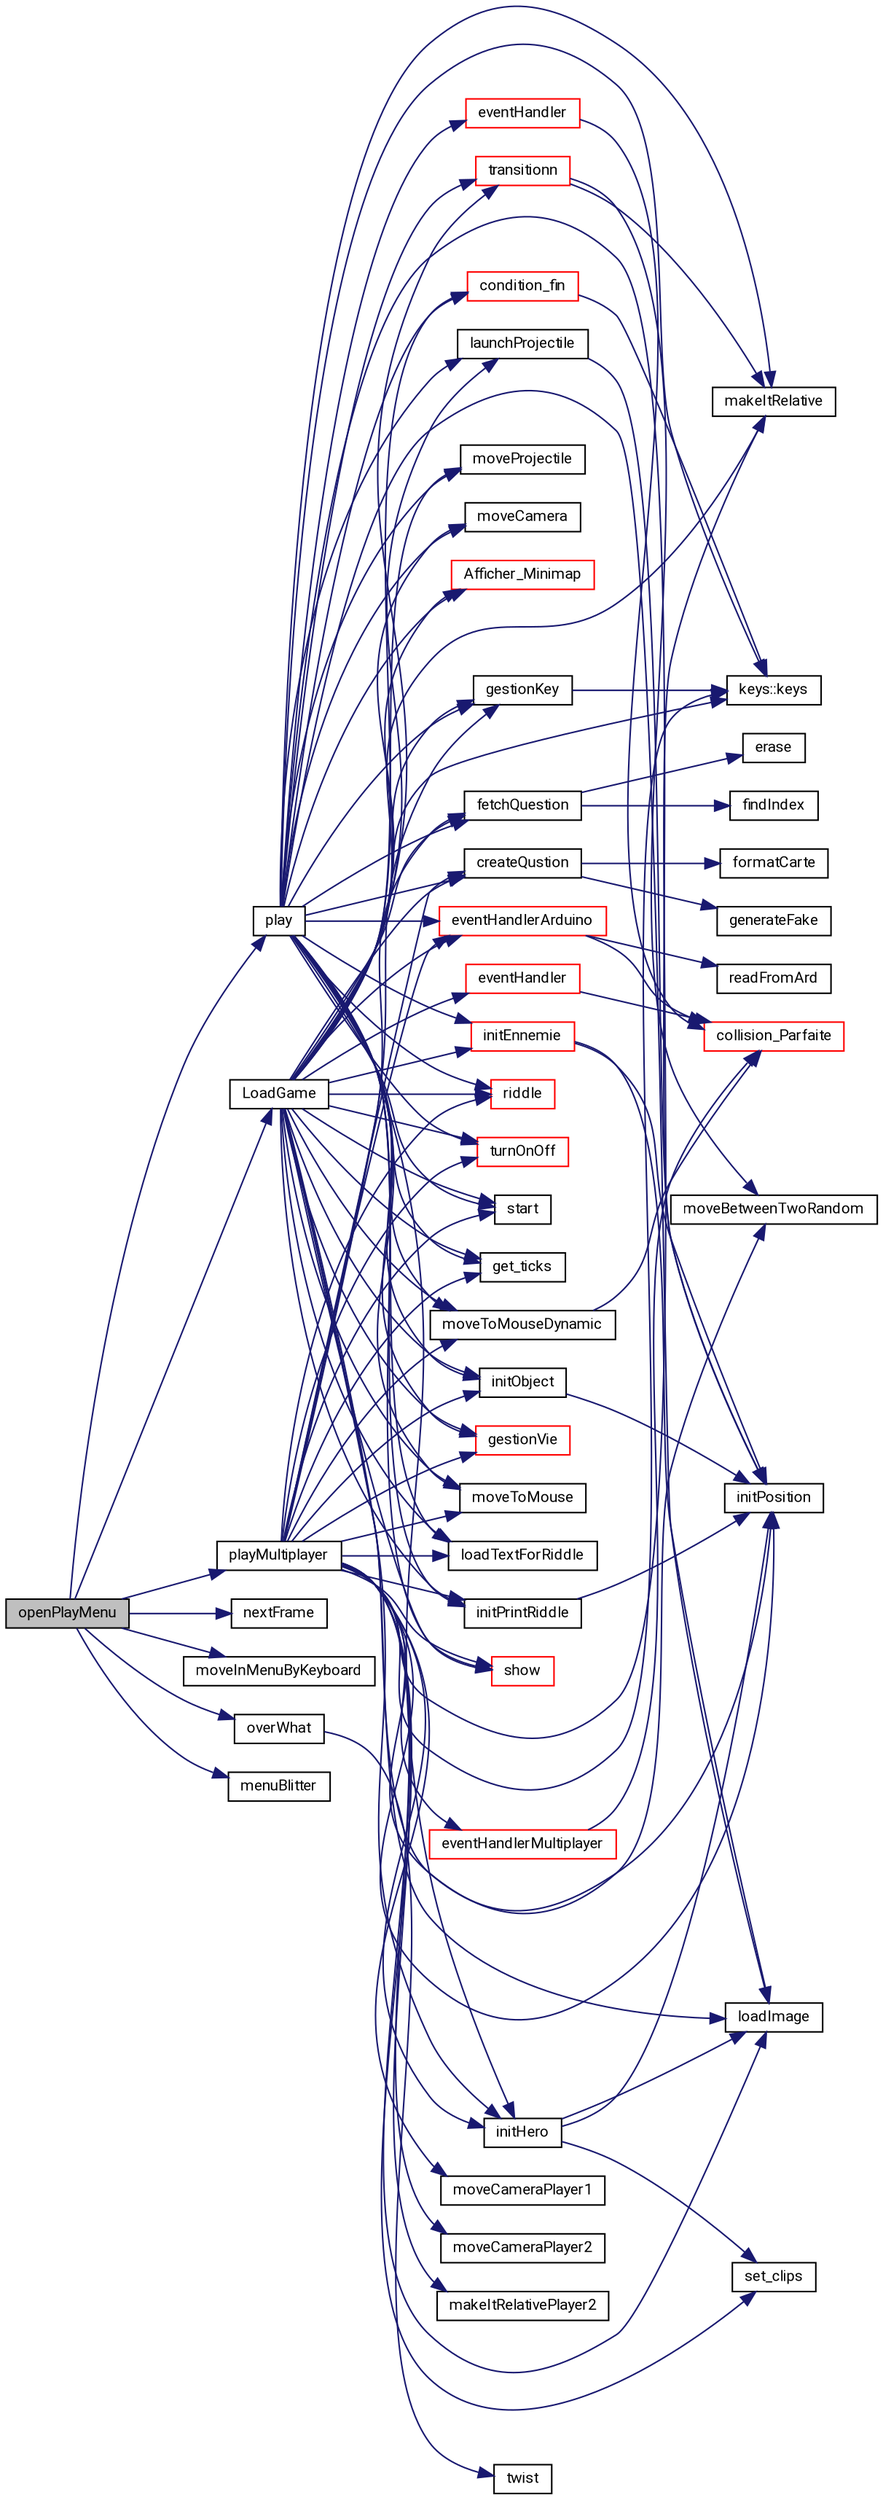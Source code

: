 digraph "openPlayMenu"
{
 // LATEX_PDF_SIZE
  edge [fontname="Roboto",fontsize="10",labelfontname="Roboto",labelfontsize="10"];
  node [fontname="Roboto",fontsize="10",shape=record];
  rankdir="LR";
  Node80 [label="openPlayMenu",height=0.2,width=0.4,color="black", fillcolor="grey75", style="filled", fontcolor="black",tooltip=" "];
  Node80 -> Node81 [color="midnightblue",fontsize="10",style="solid",fontname="Roboto"];
  Node81 [label="playMultiplayer",height=0.2,width=0.4,color="black", fillcolor="white", style="filled",URL="$SDL__multiplayer_8c.html#acdec1d407d5934d4ccff3806f46ba79a",tooltip=" "];
  Node81 -> Node82 [color="midnightblue",fontsize="10",style="solid",fontname="Roboto"];
  Node82 [label="initPosition",height=0.2,width=0.4,color="black", fillcolor="white", style="filled",URL="$SDL__Init_8c.html#aacba2767ef1793cfcf9d9cfba91a62e7",tooltip=" "];
  Node81 -> Node83 [color="midnightblue",fontsize="10",style="solid",fontname="Roboto"];
  Node83 [label="keys::keys",height=0.2,width=0.4,color="black", fillcolor="white", style="filled",URL="$structkeys.html#a7559bc5bb2d0727a0be1ce90578d1052",tooltip=" "];
  Node81 -> Node84 [color="midnightblue",fontsize="10",style="solid",fontname="Roboto"];
  Node84 [label="set_clips",height=0.2,width=0.4,color="black", fillcolor="white", style="filled",URL="$SDL__animation_8c.html#a77f54ee083e4f28c4176cf9602603964",tooltip=" "];
  Node81 -> Node85 [color="midnightblue",fontsize="10",style="solid",fontname="Roboto"];
  Node85 [label="initHero",height=0.2,width=0.4,color="black", fillcolor="white", style="filled",URL="$SDL__Init_8c.html#a537870b91a0bcb420da19fa92a506311",tooltip=" "];
  Node85 -> Node86 [color="midnightblue",fontsize="10",style="solid",fontname="Roboto"];
  Node86 [label="loadImage",height=0.2,width=0.4,color="black", fillcolor="white", style="filled",URL="$SDL__Init_8c.html#a2ab4a75877abd9b57b1867af16899f30",tooltip=" "];
  Node85 -> Node84 [color="midnightblue",fontsize="10",style="solid",fontname="Roboto"];
  Node85 -> Node82 [color="midnightblue",fontsize="10",style="solid",fontname="Roboto"];
  Node81 -> Node87 [color="midnightblue",fontsize="10",style="solid",fontname="Roboto"];
  Node87 [label="initObject",height=0.2,width=0.4,color="black", fillcolor="white", style="filled",URL="$SDL__Init_8c.html#a8a5afe773164b262326832d98dc6104c",tooltip=" "];
  Node87 -> Node82 [color="midnightblue",fontsize="10",style="solid",fontname="Roboto"];
  Node81 -> Node88 [color="midnightblue",fontsize="10",style="solid",fontname="Roboto"];
  Node88 [label="fetchQuestion",height=0.2,width=0.4,color="black", fillcolor="white", style="filled",URL="$SDL__enigme_8c.html#a39c76700dff530c844926f769b9e5e2f",tooltip=" "];
  Node88 -> Node89 [color="midnightblue",fontsize="10",style="solid",fontname="Roboto"];
  Node89 [label="findIndex",height=0.2,width=0.4,color="black", fillcolor="white", style="filled",URL="$SDL__enigme_8c.html#a4143c32173f2ea6e72c73342b2fbd75f",tooltip=" "];
  Node88 -> Node90 [color="midnightblue",fontsize="10",style="solid",fontname="Roboto"];
  Node90 [label="erase",height=0.2,width=0.4,color="black", fillcolor="white", style="filled",URL="$SDL__enigme_8c.html#a2e157e71610302b772cc5231a54866dd",tooltip=" "];
  Node81 -> Node91 [color="midnightblue",fontsize="10",style="solid",fontname="Roboto"];
  Node91 [label="loadTextForRiddle",height=0.2,width=0.4,color="black", fillcolor="white", style="filled",URL="$SDL__Init_8c.html#a6b45aea4a0ac66457461752d48769da0",tooltip=" "];
  Node81 -> Node86 [color="midnightblue",fontsize="10",style="solid",fontname="Roboto"];
  Node81 -> Node92 [color="midnightblue",fontsize="10",style="solid",fontname="Roboto"];
  Node92 [label="initPrintRiddle",height=0.2,width=0.4,color="black", fillcolor="white", style="filled",URL="$SDL__Init_8c.html#a24db4a5a8e8fd689b3c7e195c8895548",tooltip=" "];
  Node92 -> Node82 [color="midnightblue",fontsize="10",style="solid",fontname="Roboto"];
  Node81 -> Node93 [color="midnightblue",fontsize="10",style="solid",fontname="Roboto"];
  Node93 [label="createQustion",height=0.2,width=0.4,color="black", fillcolor="white", style="filled",URL="$SDL__enigme_8c.html#a366df1c03f8c6ca9f110a8d71af474c8",tooltip=" "];
  Node93 -> Node94 [color="midnightblue",fontsize="10",style="solid",fontname="Roboto"];
  Node94 [label="generateFake",height=0.2,width=0.4,color="black", fillcolor="white", style="filled",URL="$SDL__enigme_8c.html#a3467afd42435399ceb0c3fc02a558afa",tooltip=" "];
  Node93 -> Node95 [color="midnightblue",fontsize="10",style="solid",fontname="Roboto"];
  Node95 [label="formatCarte",height=0.2,width=0.4,color="black", fillcolor="white", style="filled",URL="$SDL__enigme_8c.html#a93772ce62fdaccc83db762a25f6dc63c",tooltip=" "];
  Node81 -> Node96 [color="midnightblue",fontsize="10",style="solid",fontname="Roboto"];
  Node96 [label="moveToMouse",height=0.2,width=0.4,color="black", fillcolor="white", style="filled",URL="$SDL__move_8c.html#af11bb29347265c4ba26ea25b7c64a20a",tooltip=" "];
  Node81 -> Node97 [color="midnightblue",fontsize="10",style="solid",fontname="Roboto"];
  Node97 [label="start",height=0.2,width=0.4,color="black", fillcolor="white", style="filled",URL="$SDL__animation_8c.html#ad6dbccd99321dabd7f2e29f652b523e6",tooltip=" "];
  Node81 -> Node98 [color="midnightblue",fontsize="10",style="solid",fontname="Roboto"];
  Node98 [label="eventHandlerArduino",height=0.2,width=0.4,color="red", fillcolor="white", style="filled",URL="$SDL__arduino_8c.html#abefc6906065c0c43ba99477e403e07d9",tooltip=" "];
  Node98 -> Node99 [color="midnightblue",fontsize="10",style="solid",fontname="Roboto"];
  Node99 [label="readFromArd",height=0.2,width=0.4,color="black", fillcolor="white", style="filled",URL="$SDL__arduino_8c.html#aca0b6081e0acbb8178c9eaba3049358f",tooltip=" "];
  Node98 -> Node100 [color="midnightblue",fontsize="10",style="solid",fontname="Roboto"];
  Node100 [label="collision_Parfaite",height=0.2,width=0.4,color="red", fillcolor="white", style="filled",URL="$SDL__collision_8c.html#a6a218474f4f9d8b148a523a35f51f12f",tooltip=" "];
  Node81 -> Node103 [color="midnightblue",fontsize="10",style="solid",fontname="Roboto"];
  Node103 [label="eventHandlerMultiplayer",height=0.2,width=0.4,color="red", fillcolor="white", style="filled",URL="$SDL__multiplayer_8c.html#a4a208945715a6c534f1eef8a8f38a896",tooltip=" "];
  Node103 -> Node100 [color="midnightblue",fontsize="10",style="solid",fontname="Roboto"];
  Node81 -> Node104 [color="midnightblue",fontsize="10",style="solid",fontname="Roboto"];
  Node104 [label="moveToMouseDynamic",height=0.2,width=0.4,color="black", fillcolor="white", style="filled",URL="$SDL__move_8c.html#a3c40d057be41d3e6b3421eabce7a55c6",tooltip=" "];
  Node104 -> Node100 [color="midnightblue",fontsize="10",style="solid",fontname="Roboto"];
  Node81 -> Node105 [color="midnightblue",fontsize="10",style="solid",fontname="Roboto"];
  Node105 [label="moveBetweenTwoRandom",height=0.2,width=0.4,color="black", fillcolor="white", style="filled",URL="$SDL__move_8c.html#a4e34bd1e8cd999c1e80b56a93ad36b25",tooltip=" "];
  Node81 -> Node106 [color="midnightblue",fontsize="10",style="solid",fontname="Roboto"];
  Node106 [label="moveCameraPlayer1",height=0.2,width=0.4,color="black", fillcolor="white", style="filled",URL="$SDL__scrolling_8c.html#af6aebb909a3152dfa7e36e9988490d9e",tooltip=" "];
  Node81 -> Node107 [color="midnightblue",fontsize="10",style="solid",fontname="Roboto"];
  Node107 [label="moveCameraPlayer2",height=0.2,width=0.4,color="black", fillcolor="white", style="filled",URL="$SDL__scrolling_8c.html#a6a2dd36438cbb546093c05391850a16c",tooltip=" "];
  Node81 -> Node108 [color="midnightblue",fontsize="10",style="solid",fontname="Roboto"];
  Node108 [label="gestionVie",height=0.2,width=0.4,color="red", fillcolor="white", style="filled",URL="$SDL__gestion_8c.html#a1f7aab104689e218a0055f424e317236",tooltip=" "];
  Node81 -> Node110 [color="midnightblue",fontsize="10",style="solid",fontname="Roboto"];
  Node110 [label="makeItRelative",height=0.2,width=0.4,color="black", fillcolor="white", style="filled",URL="$SDL__scrolling_8c.html#a195939235fc4e32206ff56a74081576f",tooltip=" "];
  Node81 -> Node111 [color="midnightblue",fontsize="10",style="solid",fontname="Roboto"];
  Node111 [label="makeItRelativePlayer2",height=0.2,width=0.4,color="black", fillcolor="white", style="filled",URL="$SDL__scrolling_8c.html#aebf118c24504b22011ac7f04feef5940",tooltip=" "];
  Node81 -> Node112 [color="midnightblue",fontsize="10",style="solid",fontname="Roboto"];
  Node112 [label="show",height=0.2,width=0.4,color="red", fillcolor="white", style="filled",URL="$SDL__animation_8c.html#a51ec49799835d087b8e6f2d707c4d76d",tooltip=" "];
  Node81 -> Node114 [color="midnightblue",fontsize="10",style="solid",fontname="Roboto"];
  Node114 [label="riddle",height=0.2,width=0.4,color="red", fillcolor="white", style="filled",URL="$SDL__enigme_8c.html#a4b8fbab12a6932d122a2ebd9f3f4e7eb",tooltip=" "];
  Node81 -> Node117 [color="midnightblue",fontsize="10",style="solid",fontname="Roboto"];
  Node117 [label="turnOnOff",height=0.2,width=0.4,color="red", fillcolor="white", style="filled",URL="$SDL__arduino_8c.html#af921e7b2ce75aadfb16b2ce49424a589",tooltip=" "];
  Node81 -> Node119 [color="midnightblue",fontsize="10",style="solid",fontname="Roboto"];
  Node119 [label="gestionKey",height=0.2,width=0.4,color="black", fillcolor="white", style="filled",URL="$SDL__gestion_8c.html#a7f4b12a80d06588ae6728b122b888a58",tooltip=" "];
  Node119 -> Node83 [color="midnightblue",fontsize="10",style="solid",fontname="Roboto"];
  Node81 -> Node120 [color="midnightblue",fontsize="10",style="solid",fontname="Roboto"];
  Node120 [label="get_ticks",height=0.2,width=0.4,color="black", fillcolor="white", style="filled",URL="$SDL__animation_8c.html#aa3e2cb9730547c3f0e2aa7f8d4aa451c",tooltip=" "];
  Node80 -> Node121 [color="midnightblue",fontsize="10",style="solid",fontname="Roboto"];
  Node121 [label="LoadGame",height=0.2,width=0.4,color="black", fillcolor="white", style="filled",URL="$SDL__savegame_8c.html#a6806b4b0f276136776dee9837e60f994",tooltip=" "];
  Node121 -> Node82 [color="midnightblue",fontsize="10",style="solid",fontname="Roboto"];
  Node121 -> Node83 [color="midnightblue",fontsize="10",style="solid",fontname="Roboto"];
  Node121 -> Node122 [color="midnightblue",fontsize="10",style="solid",fontname="Roboto"];
  Node122 [label="initEnnemie",height=0.2,width=0.4,color="red", fillcolor="white", style="filled",URL="$SDL__Init_8c.html#aebec659dbc0fced3e684a805336a2e0b",tooltip=" "];
  Node122 -> Node86 [color="midnightblue",fontsize="10",style="solid",fontname="Roboto"];
  Node122 -> Node82 [color="midnightblue",fontsize="10",style="solid",fontname="Roboto"];
  Node121 -> Node86 [color="midnightblue",fontsize="10",style="solid",fontname="Roboto"];
  Node121 -> Node124 [color="midnightblue",fontsize="10",style="solid",fontname="Roboto"];
  Node124 [label="launchProjectile",height=0.2,width=0.4,color="black", fillcolor="white", style="filled",URL="$SDL__atack_8c.html#a157a13978cfd9686349c6f433bfdaa9d",tooltip=" "];
  Node124 -> Node82 [color="midnightblue",fontsize="10",style="solid",fontname="Roboto"];
  Node121 -> Node85 [color="midnightblue",fontsize="10",style="solid",fontname="Roboto"];
  Node121 -> Node87 [color="midnightblue",fontsize="10",style="solid",fontname="Roboto"];
  Node121 -> Node88 [color="midnightblue",fontsize="10",style="solid",fontname="Roboto"];
  Node121 -> Node91 [color="midnightblue",fontsize="10",style="solid",fontname="Roboto"];
  Node121 -> Node92 [color="midnightblue",fontsize="10",style="solid",fontname="Roboto"];
  Node121 -> Node93 [color="midnightblue",fontsize="10",style="solid",fontname="Roboto"];
  Node121 -> Node97 [color="midnightblue",fontsize="10",style="solid",fontname="Roboto"];
  Node121 -> Node98 [color="midnightblue",fontsize="10",style="solid",fontname="Roboto"];
  Node121 -> Node125 [color="midnightblue",fontsize="10",style="solid",fontname="Roboto"];
  Node125 [label="eventHandler",height=0.2,width=0.4,color="red", fillcolor="white", style="filled",URL="$SDL__Game_8h.html#a18035437e05820f7700f0f8b7ba3d66f",tooltip=" "];
  Node125 -> Node100 [color="midnightblue",fontsize="10",style="solid",fontname="Roboto"];
  Node121 -> Node104 [color="midnightblue",fontsize="10",style="solid",fontname="Roboto"];
  Node121 -> Node129 [color="midnightblue",fontsize="10",style="solid",fontname="Roboto"];
  Node129 [label="moveCamera",height=0.2,width=0.4,color="black", fillcolor="white", style="filled",URL="$SDL__scrolling_8c.html#a81e7c3cd7d9dd56092d60b5e7d550cf9",tooltip=" "];
  Node121 -> Node108 [color="midnightblue",fontsize="10",style="solid",fontname="Roboto"];
  Node121 -> Node110 [color="midnightblue",fontsize="10",style="solid",fontname="Roboto"];
  Node121 -> Node130 [color="midnightblue",fontsize="10",style="solid",fontname="Roboto"];
  Node130 [label="moveProjectile",height=0.2,width=0.4,color="black", fillcolor="white", style="filled",URL="$SDL__atack_8c.html#a09c33b9a7e9b73d64bc59267444df73e",tooltip=" "];
  Node121 -> Node131 [color="midnightblue",fontsize="10",style="solid",fontname="Roboto"];
  Node131 [label="Afficher_Minimap",height=0.2,width=0.4,color="red", fillcolor="white", style="filled",URL="$minimap_8c.html#a7239e0e62ed038a627cbbe6a94f43b8a",tooltip=" "];
  Node121 -> Node133 [color="midnightblue",fontsize="10",style="solid",fontname="Roboto"];
  Node133 [label="transitionn",height=0.2,width=0.4,color="red", fillcolor="white", style="filled",URL="$AI_8c.html#a0736f04af26a6b01f31a20ec2bb0adf2",tooltip=" "];
  Node133 -> Node105 [color="midnightblue",fontsize="10",style="solid",fontname="Roboto"];
  Node133 -> Node110 [color="midnightblue",fontsize="10",style="solid",fontname="Roboto"];
  Node121 -> Node112 [color="midnightblue",fontsize="10",style="solid",fontname="Roboto"];
  Node121 -> Node114 [color="midnightblue",fontsize="10",style="solid",fontname="Roboto"];
  Node121 -> Node117 [color="midnightblue",fontsize="10",style="solid",fontname="Roboto"];
  Node121 -> Node119 [color="midnightblue",fontsize="10",style="solid",fontname="Roboto"];
  Node121 -> Node96 [color="midnightblue",fontsize="10",style="solid",fontname="Roboto"];
  Node121 -> Node120 [color="midnightblue",fontsize="10",style="solid",fontname="Roboto"];
  Node121 -> Node136 [color="midnightblue",fontsize="10",style="solid",fontname="Roboto"];
  Node136 [label="condition_fin",height=0.2,width=0.4,color="red", fillcolor="white", style="filled",URL="$SDL__condition_8c.html#a85601c54689c06249f3abe5b0f3ee522",tooltip=" "];
  Node136 -> Node83 [color="midnightblue",fontsize="10",style="solid",fontname="Roboto"];
  Node80 -> Node138 [color="midnightblue",fontsize="10",style="solid",fontname="Roboto"];
  Node138 [label="nextFrame",height=0.2,width=0.4,color="black", fillcolor="white", style="filled",URL="$SDL__Init_8c.html#ab9c3e21cec256bd230c50af3a31b8d04",tooltip=" "];
  Node80 -> Node139 [color="midnightblue",fontsize="10",style="solid",fontname="Roboto"];
  Node139 [label="moveInMenuByKeyboard",height=0.2,width=0.4,color="black", fillcolor="white", style="filled",URL="$SDL__Game__Funcs_8c.html#abb7d818f056c1225238351459f3b00af",tooltip=" "];
  Node80 -> Node140 [color="midnightblue",fontsize="10",style="solid",fontname="Roboto"];
  Node140 [label="play",height=0.2,width=0.4,color="black", fillcolor="white", style="filled",URL="$SDL__Game__Funcs_8c.html#a440e6575323c8ce399149d2819fe1a2a",tooltip=" "];
  Node140 -> Node82 [color="midnightblue",fontsize="10",style="solid",fontname="Roboto"];
  Node140 -> Node83 [color="midnightblue",fontsize="10",style="solid",fontname="Roboto"];
  Node140 -> Node122 [color="midnightblue",fontsize="10",style="solid",fontname="Roboto"];
  Node140 -> Node86 [color="midnightblue",fontsize="10",style="solid",fontname="Roboto"];
  Node140 -> Node124 [color="midnightblue",fontsize="10",style="solid",fontname="Roboto"];
  Node140 -> Node85 [color="midnightblue",fontsize="10",style="solid",fontname="Roboto"];
  Node140 -> Node87 [color="midnightblue",fontsize="10",style="solid",fontname="Roboto"];
  Node140 -> Node88 [color="midnightblue",fontsize="10",style="solid",fontname="Roboto"];
  Node140 -> Node91 [color="midnightblue",fontsize="10",style="solid",fontname="Roboto"];
  Node140 -> Node92 [color="midnightblue",fontsize="10",style="solid",fontname="Roboto"];
  Node140 -> Node93 [color="midnightblue",fontsize="10",style="solid",fontname="Roboto"];
  Node140 -> Node96 [color="midnightblue",fontsize="10",style="solid",fontname="Roboto"];
  Node140 -> Node97 [color="midnightblue",fontsize="10",style="solid",fontname="Roboto"];
  Node140 -> Node98 [color="midnightblue",fontsize="10",style="solid",fontname="Roboto"];
  Node140 -> Node141 [color="midnightblue",fontsize="10",style="solid",fontname="Roboto"];
  Node141 [label="eventHandler",height=0.2,width=0.4,color="red", fillcolor="white", style="filled",URL="$SDL__Game__Funcs_8c.html#a18035437e05820f7700f0f8b7ba3d66f",tooltip=" "];
  Node141 -> Node100 [color="midnightblue",fontsize="10",style="solid",fontname="Roboto"];
  Node140 -> Node104 [color="midnightblue",fontsize="10",style="solid",fontname="Roboto"];
  Node140 -> Node129 [color="midnightblue",fontsize="10",style="solid",fontname="Roboto"];
  Node140 -> Node108 [color="midnightblue",fontsize="10",style="solid",fontname="Roboto"];
  Node140 -> Node110 [color="midnightblue",fontsize="10",style="solid",fontname="Roboto"];
  Node140 -> Node130 [color="midnightblue",fontsize="10",style="solid",fontname="Roboto"];
  Node140 -> Node131 [color="midnightblue",fontsize="10",style="solid",fontname="Roboto"];
  Node140 -> Node133 [color="midnightblue",fontsize="10",style="solid",fontname="Roboto"];
  Node140 -> Node112 [color="midnightblue",fontsize="10",style="solid",fontname="Roboto"];
  Node140 -> Node114 [color="midnightblue",fontsize="10",style="solid",fontname="Roboto"];
  Node140 -> Node117 [color="midnightblue",fontsize="10",style="solid",fontname="Roboto"];
  Node140 -> Node119 [color="midnightblue",fontsize="10",style="solid",fontname="Roboto"];
  Node140 -> Node120 [color="midnightblue",fontsize="10",style="solid",fontname="Roboto"];
  Node140 -> Node136 [color="midnightblue",fontsize="10",style="solid",fontname="Roboto"];
  Node80 -> Node142 [color="midnightblue",fontsize="10",style="solid",fontname="Roboto"];
  Node142 [label="overWhat",height=0.2,width=0.4,color="black", fillcolor="white", style="filled",URL="$SDL__Game__Funcs_8c.html#a4eada93f766d4bf4776fd5a501a60404",tooltip=" "];
  Node142 -> Node143 [color="midnightblue",fontsize="10",style="solid",fontname="Roboto"];
  Node143 [label="twist",height=0.2,width=0.4,color="black", fillcolor="white", style="filled",URL="$SDL__Game__Funcs_8c.html#a04650a18e406952388193902adbf476f",tooltip=" "];
  Node80 -> Node144 [color="midnightblue",fontsize="10",style="solid",fontname="Roboto"];
  Node144 [label="menuBlitter",height=0.2,width=0.4,color="black", fillcolor="white", style="filled",URL="$SDL__Game__Funcs_8c.html#a553d43496bd0c6e9c6b82d0402fa115a",tooltip=" "];
}
